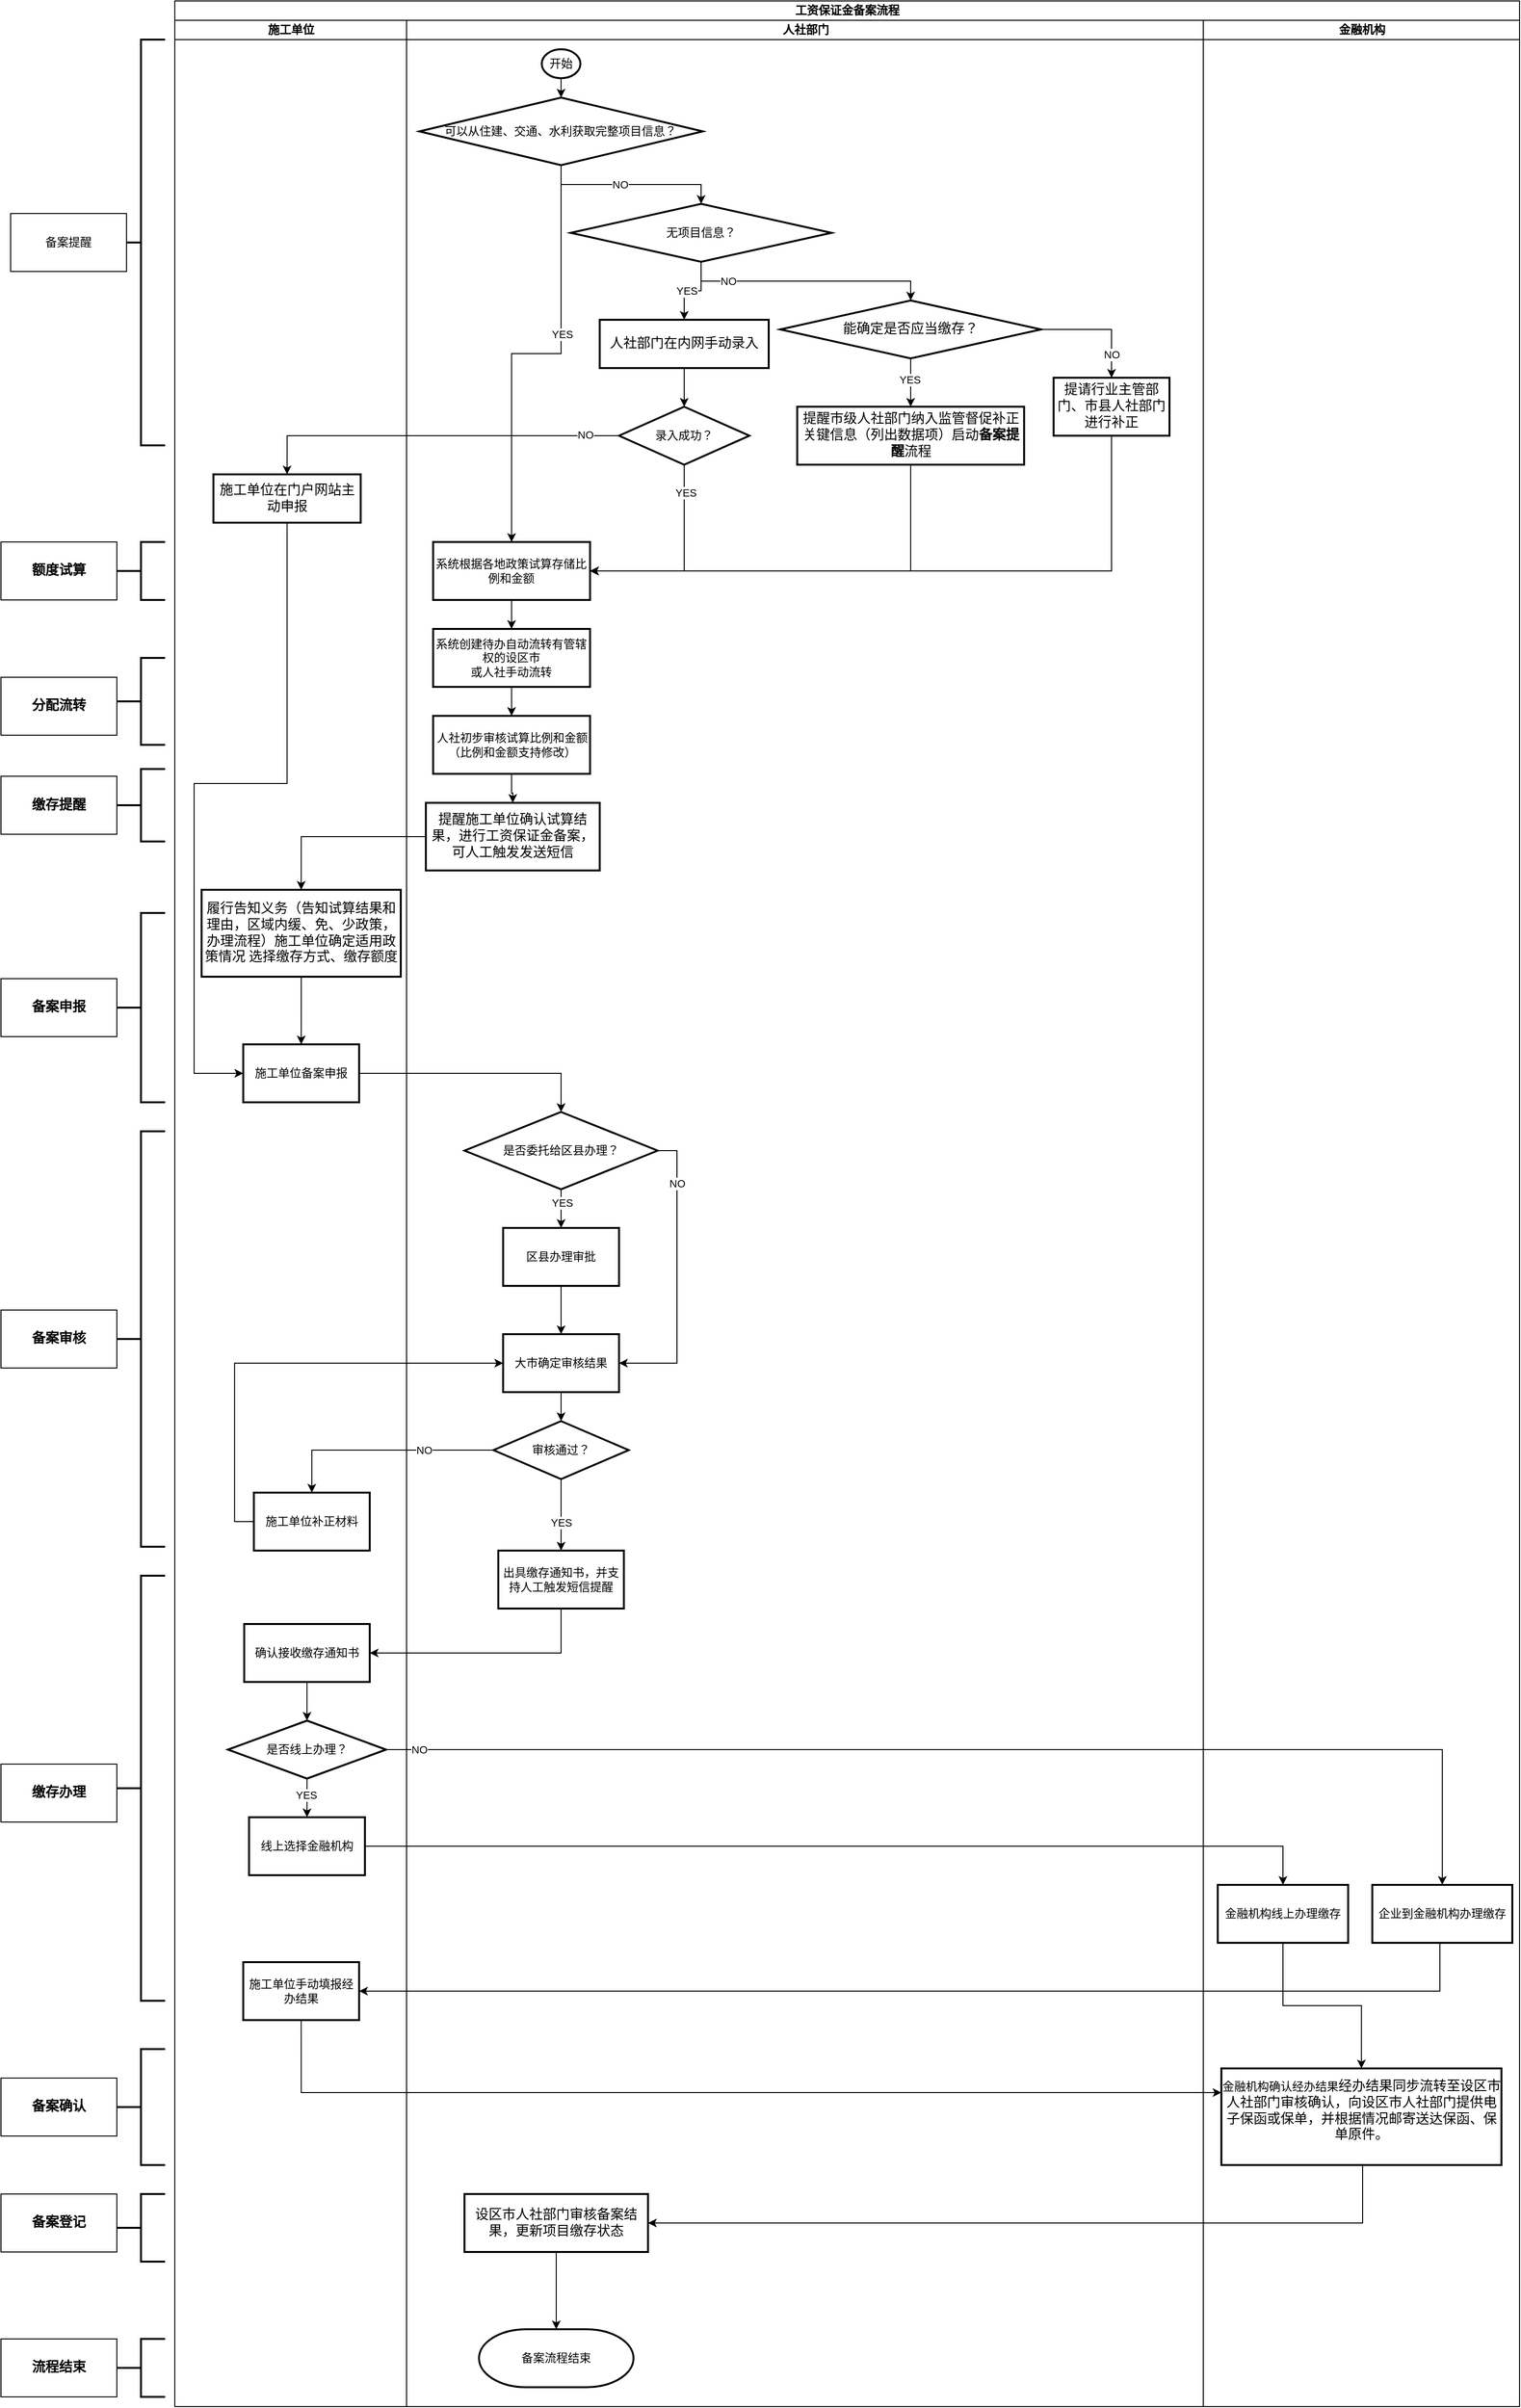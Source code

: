 <mxfile version="24.4.13" type="github">
  <diagram id="C5RBs43oDa-KdzZeNtuy" name="Page-1">
    <mxGraphModel dx="1878" dy="1183" grid="1" gridSize="10" guides="1" tooltips="1" connect="1" arrows="1" fold="1" page="1" pageScale="1" pageWidth="827" pageHeight="1169" math="0" shadow="0">
      <root>
        <mxCell id="WIyWlLk6GJQsqaUBKTNV-0" />
        <mxCell id="WIyWlLk6GJQsqaUBKTNV-1" parent="WIyWlLk6GJQsqaUBKTNV-0" />
        <mxCell id="9LDn9u9Lr8wdJQs9lt3B-1" value="工资保证金备案流程" style="swimlane;childLayout=stackLayout;resizeParent=1;resizeParentMax=0;startSize=20;html=1;" vertex="1" parent="WIyWlLk6GJQsqaUBKTNV-1">
          <mxGeometry x="200" y="150" width="1392.5" height="2490" as="geometry" />
        </mxCell>
        <mxCell id="9LDn9u9Lr8wdJQs9lt3B-2" value="施工单位" style="swimlane;startSize=20;html=1;" vertex="1" parent="9LDn9u9Lr8wdJQs9lt3B-1">
          <mxGeometry y="20" width="240" height="2470" as="geometry" />
        </mxCell>
        <mxCell id="9LDn9u9Lr8wdJQs9lt3B-81" value="" style="edgeStyle=orthogonalEdgeStyle;rounded=0;orthogonalLoop=1;jettySize=auto;html=1;" edge="1" parent="9LDn9u9Lr8wdJQs9lt3B-2" source="9LDn9u9Lr8wdJQs9lt3B-77" target="9LDn9u9Lr8wdJQs9lt3B-80">
          <mxGeometry relative="1" as="geometry" />
        </mxCell>
        <mxCell id="9LDn9u9Lr8wdJQs9lt3B-77" value="&lt;p class=&quot;MsoNormal&quot;&gt;&lt;span style=&quot;mso-spacerun:&#39;yes&#39;;font-family:宋体;mso-ascii-font-family:Calibri;&lt;br/&gt;mso-hansi-font-family:Calibri;mso-bidi-font-family:&#39;Times New Roman&#39;;font-size:10.5pt;&lt;br/&gt;mso-font-kerning:1.0pt;&quot;&gt;&lt;font face=&quot;宋体&quot;&gt;履行告知义务（告知试算结果和理由，区域内缓、免、少政策，办理流程）&lt;/font&gt;&lt;/span&gt;&lt;font style=&quot;font-family: 宋体; font-size: 10.5pt; background-color: initial;&quot; face=&quot;宋体&quot;&gt;施工单位确定适用政策情况&lt;/font&gt;&lt;span style=&quot;font-family: 宋体; font-size: 10.5pt; background-color: initial;&quot;&gt; &lt;/span&gt;&lt;font style=&quot;font-family: 宋体; font-size: 10.5pt; background-color: initial;&quot; face=&quot;宋体&quot;&gt;选择缴存方式、&lt;/font&gt;&lt;font style=&quot;font-family: 宋体; font-size: 10.5pt; background-color: initial;&quot; face=&quot;宋体&quot;&gt;缴存额度&lt;/font&gt;&lt;/p&gt;" style="whiteSpace=wrap;html=1;strokeWidth=2;" vertex="1" parent="9LDn9u9Lr8wdJQs9lt3B-2">
          <mxGeometry x="27.75" y="900" width="206.25" height="90" as="geometry" />
        </mxCell>
        <mxCell id="9LDn9u9Lr8wdJQs9lt3B-80" value="施工单位备案申报" style="whiteSpace=wrap;html=1;strokeWidth=2;" vertex="1" parent="9LDn9u9Lr8wdJQs9lt3B-2">
          <mxGeometry x="70.87" y="1060" width="120" height="60" as="geometry" />
        </mxCell>
        <mxCell id="9LDn9u9Lr8wdJQs9lt3B-83" style="edgeStyle=orthogonalEdgeStyle;rounded=0;orthogonalLoop=1;jettySize=auto;html=1;entryX=0;entryY=0.5;entryDx=0;entryDy=0;" edge="1" parent="9LDn9u9Lr8wdJQs9lt3B-2" source="9LDn9u9Lr8wdJQs9lt3B-26" target="9LDn9u9Lr8wdJQs9lt3B-80">
          <mxGeometry relative="1" as="geometry">
            <Array as="points">
              <mxPoint x="116" y="790" />
              <mxPoint x="20" y="790" />
              <mxPoint x="20" y="1090" />
            </Array>
          </mxGeometry>
        </mxCell>
        <mxCell id="9LDn9u9Lr8wdJQs9lt3B-26" value="&lt;p class=&quot;MsoNormal&quot;&gt;&lt;span style=&quot;mso-spacerun:&#39;yes&#39;;font-family:宋体;mso-ascii-font-family:Calibri;&lt;br/&gt;mso-hansi-font-family:Calibri;mso-bidi-font-family:&#39;Times New Roman&#39;;font-size:10.5pt;&lt;br/&gt;mso-font-kerning:1.0pt;&quot;&gt;施工单位在门户网站主动申报&lt;/span&gt;&lt;/p&gt;" style="whiteSpace=wrap;html=1;strokeWidth=2;" vertex="1" parent="9LDn9u9Lr8wdJQs9lt3B-2">
          <mxGeometry x="40" y="470" width="152.5" height="50" as="geometry" />
        </mxCell>
        <mxCell id="9LDn9u9Lr8wdJQs9lt3B-89" value="施工单位补正材料" style="whiteSpace=wrap;html=1;strokeWidth=2;" vertex="1" parent="9LDn9u9Lr8wdJQs9lt3B-2">
          <mxGeometry x="81.87" y="1524" width="120" height="60" as="geometry" />
        </mxCell>
        <mxCell id="9LDn9u9Lr8wdJQs9lt3B-99" value="" style="edgeStyle=orthogonalEdgeStyle;rounded=0;orthogonalLoop=1;jettySize=auto;html=1;" edge="1" parent="9LDn9u9Lr8wdJQs9lt3B-2" source="9LDn9u9Lr8wdJQs9lt3B-96" target="9LDn9u9Lr8wdJQs9lt3B-98">
          <mxGeometry relative="1" as="geometry" />
        </mxCell>
        <mxCell id="9LDn9u9Lr8wdJQs9lt3B-96" value="确认接收缴存通知书" style="whiteSpace=wrap;html=1;strokeWidth=2;" vertex="1" parent="9LDn9u9Lr8wdJQs9lt3B-2">
          <mxGeometry x="71.87" y="1660" width="130" height="60" as="geometry" />
        </mxCell>
        <mxCell id="9LDn9u9Lr8wdJQs9lt3B-101" value="" style="edgeStyle=orthogonalEdgeStyle;rounded=0;orthogonalLoop=1;jettySize=auto;html=1;" edge="1" parent="9LDn9u9Lr8wdJQs9lt3B-2" source="9LDn9u9Lr8wdJQs9lt3B-98" target="9LDn9u9Lr8wdJQs9lt3B-100">
          <mxGeometry relative="1" as="geometry" />
        </mxCell>
        <mxCell id="9LDn9u9Lr8wdJQs9lt3B-108" value="YES" style="edgeLabel;html=1;align=center;verticalAlign=middle;resizable=0;points=[];" vertex="1" connectable="0" parent="9LDn9u9Lr8wdJQs9lt3B-101">
          <mxGeometry x="-0.141" y="-1" relative="1" as="geometry">
            <mxPoint as="offset" />
          </mxGeometry>
        </mxCell>
        <mxCell id="9LDn9u9Lr8wdJQs9lt3B-98" value="是否线上办理？" style="rhombus;whiteSpace=wrap;html=1;strokeWidth=2;" vertex="1" parent="9LDn9u9Lr8wdJQs9lt3B-2">
          <mxGeometry x="55.01" y="1760" width="163.75" height="60" as="geometry" />
        </mxCell>
        <mxCell id="9LDn9u9Lr8wdJQs9lt3B-100" value="线上选择金融机构" style="whiteSpace=wrap;html=1;strokeWidth=2;" vertex="1" parent="9LDn9u9Lr8wdJQs9lt3B-2">
          <mxGeometry x="76.885" y="1860" width="120" height="60" as="geometry" />
        </mxCell>
        <mxCell id="9LDn9u9Lr8wdJQs9lt3B-109" value="施工单位手动填报经办结果" style="whiteSpace=wrap;html=1;strokeWidth=2;" vertex="1" parent="9LDn9u9Lr8wdJQs9lt3B-2">
          <mxGeometry x="70.865" y="2010" width="120" height="60" as="geometry" />
        </mxCell>
        <mxCell id="9LDn9u9Lr8wdJQs9lt3B-3" value="人社部门" style="swimlane;startSize=20;html=1;" vertex="1" parent="9LDn9u9Lr8wdJQs9lt3B-1">
          <mxGeometry x="240" y="20" width="825" height="2470" as="geometry" />
        </mxCell>
        <mxCell id="9LDn9u9Lr8wdJQs9lt3B-5" value="开始" style="strokeWidth=2;html=1;shape=mxgraph.flowchart.start_2;whiteSpace=wrap;" vertex="1" parent="9LDn9u9Lr8wdJQs9lt3B-3">
          <mxGeometry x="140" y="30" width="40" height="30" as="geometry" />
        </mxCell>
        <mxCell id="9LDn9u9Lr8wdJQs9lt3B-9" value="" style="edgeStyle=orthogonalEdgeStyle;rounded=0;orthogonalLoop=1;jettySize=auto;html=1;" edge="1" parent="9LDn9u9Lr8wdJQs9lt3B-3" source="9LDn9u9Lr8wdJQs9lt3B-6" target="9LDn9u9Lr8wdJQs9lt3B-8">
          <mxGeometry relative="1" as="geometry" />
        </mxCell>
        <mxCell id="9LDn9u9Lr8wdJQs9lt3B-10" value="YES" style="edgeLabel;html=1;align=center;verticalAlign=middle;resizable=0;points=[];" vertex="1" connectable="0" parent="9LDn9u9Lr8wdJQs9lt3B-9">
          <mxGeometry x="-0.209" y="1" relative="1" as="geometry">
            <mxPoint as="offset" />
          </mxGeometry>
        </mxCell>
        <mxCell id="9LDn9u9Lr8wdJQs9lt3B-6" value="可以从住建、交通、水利获取完整项目信息？" style="strokeWidth=2;html=1;shape=mxgraph.flowchart.decision;whiteSpace=wrap;" vertex="1" parent="9LDn9u9Lr8wdJQs9lt3B-3">
          <mxGeometry x="13.28" y="80" width="293.44" height="70" as="geometry" />
        </mxCell>
        <mxCell id="9LDn9u9Lr8wdJQs9lt3B-7" style="edgeStyle=orthogonalEdgeStyle;rounded=0;orthogonalLoop=1;jettySize=auto;html=1;entryX=0.5;entryY=0;entryDx=0;entryDy=0;entryPerimeter=0;" edge="1" parent="9LDn9u9Lr8wdJQs9lt3B-3" source="9LDn9u9Lr8wdJQs9lt3B-5" target="9LDn9u9Lr8wdJQs9lt3B-6">
          <mxGeometry relative="1" as="geometry" />
        </mxCell>
        <mxCell id="9LDn9u9Lr8wdJQs9lt3B-63" style="edgeStyle=orthogonalEdgeStyle;rounded=0;orthogonalLoop=1;jettySize=auto;html=1;entryX=0.5;entryY=0;entryDx=0;entryDy=0;" edge="1" parent="9LDn9u9Lr8wdJQs9lt3B-3" source="9LDn9u9Lr8wdJQs9lt3B-8" target="9LDn9u9Lr8wdJQs9lt3B-73">
          <mxGeometry relative="1" as="geometry" />
        </mxCell>
        <mxCell id="9LDn9u9Lr8wdJQs9lt3B-8" value="系统根据各地政策试算存储比例和金额" style="whiteSpace=wrap;html=1;strokeWidth=2;" vertex="1" parent="9LDn9u9Lr8wdJQs9lt3B-3">
          <mxGeometry x="27.49" y="540" width="162.51" height="60" as="geometry" />
        </mxCell>
        <mxCell id="9LDn9u9Lr8wdJQs9lt3B-32" value="" style="edgeStyle=orthogonalEdgeStyle;rounded=0;orthogonalLoop=1;jettySize=auto;html=1;entryX=0.5;entryY=0;entryDx=0;entryDy=0;entryPerimeter=0;" edge="1" parent="9LDn9u9Lr8wdJQs9lt3B-3" source="9LDn9u9Lr8wdJQs9lt3B-11" target="9LDn9u9Lr8wdJQs9lt3B-31">
          <mxGeometry relative="1" as="geometry" />
        </mxCell>
        <mxCell id="9LDn9u9Lr8wdJQs9lt3B-143" value="NO" style="edgeLabel;html=1;align=center;verticalAlign=middle;resizable=0;points=[];" vertex="1" connectable="0" parent="9LDn9u9Lr8wdJQs9lt3B-32">
          <mxGeometry x="-0.619" relative="1" as="geometry">
            <mxPoint x="-1" as="offset" />
          </mxGeometry>
        </mxCell>
        <mxCell id="9LDn9u9Lr8wdJQs9lt3B-11" value="无项目信息？" style="strokeWidth=2;html=1;shape=mxgraph.flowchart.decision;whiteSpace=wrap;" vertex="1" parent="9LDn9u9Lr8wdJQs9lt3B-3">
          <mxGeometry x="170" y="190" width="270" height="60" as="geometry" />
        </mxCell>
        <mxCell id="9LDn9u9Lr8wdJQs9lt3B-18" value="" style="edgeStyle=orthogonalEdgeStyle;rounded=0;orthogonalLoop=1;jettySize=auto;html=1;" edge="1" parent="9LDn9u9Lr8wdJQs9lt3B-3" source="9LDn9u9Lr8wdJQs9lt3B-14" target="9LDn9u9Lr8wdJQs9lt3B-17">
          <mxGeometry relative="1" as="geometry" />
        </mxCell>
        <mxCell id="9LDn9u9Lr8wdJQs9lt3B-14" value="&lt;p class=&quot;MsoNormal&quot;&gt;&lt;span style=&quot;mso-spacerun:&#39;yes&#39;;font-family:宋体;mso-ascii-font-family:Calibri;&lt;br/&gt;mso-hansi-font-family:Calibri;mso-bidi-font-family:&#39;Times New Roman&#39;;font-size:10.5pt;&lt;br/&gt;mso-font-kerning:1.0pt;&quot;&gt;人社部门在内网手动录入&lt;/span&gt;&lt;span style=&quot;mso-spacerun:&#39;yes&#39;;font-family:宋体;mso-ascii-font-family:Calibri;&lt;br/&gt;mso-hansi-font-family:Calibri;mso-bidi-font-family:&#39;Times New Roman&#39;;font-size:10.5pt;&lt;br/&gt;mso-font-kerning:1.0pt;&quot;&gt;&lt;/span&gt;&lt;/p&gt;" style="whiteSpace=wrap;html=1;strokeWidth=2;" vertex="1" parent="9LDn9u9Lr8wdJQs9lt3B-3">
          <mxGeometry x="200" y="310" width="175" height="50" as="geometry" />
        </mxCell>
        <mxCell id="9LDn9u9Lr8wdJQs9lt3B-12" value="" style="edgeStyle=orthogonalEdgeStyle;rounded=0;orthogonalLoop=1;jettySize=auto;html=1;" edge="1" parent="9LDn9u9Lr8wdJQs9lt3B-3" source="9LDn9u9Lr8wdJQs9lt3B-6" target="9LDn9u9Lr8wdJQs9lt3B-11">
          <mxGeometry relative="1" as="geometry" />
        </mxCell>
        <mxCell id="9LDn9u9Lr8wdJQs9lt3B-13" value="NO" style="edgeLabel;html=1;align=center;verticalAlign=middle;resizable=0;points=[];" vertex="1" connectable="0" parent="9LDn9u9Lr8wdJQs9lt3B-12">
          <mxGeometry x="-0.132" relative="1" as="geometry">
            <mxPoint as="offset" />
          </mxGeometry>
        </mxCell>
        <mxCell id="9LDn9u9Lr8wdJQs9lt3B-15" value="" style="edgeStyle=orthogonalEdgeStyle;rounded=0;orthogonalLoop=1;jettySize=auto;html=1;" edge="1" parent="9LDn9u9Lr8wdJQs9lt3B-3" source="9LDn9u9Lr8wdJQs9lt3B-11" target="9LDn9u9Lr8wdJQs9lt3B-14">
          <mxGeometry relative="1" as="geometry" />
        </mxCell>
        <mxCell id="9LDn9u9Lr8wdJQs9lt3B-16" value="YES" style="edgeLabel;html=1;align=center;verticalAlign=middle;resizable=0;points=[];" vertex="1" connectable="0" parent="9LDn9u9Lr8wdJQs9lt3B-15">
          <mxGeometry x="0.168" relative="1" as="geometry">
            <mxPoint as="offset" />
          </mxGeometry>
        </mxCell>
        <mxCell id="9LDn9u9Lr8wdJQs9lt3B-145" style="edgeStyle=orthogonalEdgeStyle;rounded=0;orthogonalLoop=1;jettySize=auto;html=1;entryX=1;entryY=0.5;entryDx=0;entryDy=0;exitX=0.5;exitY=1;exitDx=0;exitDy=0;" edge="1" parent="9LDn9u9Lr8wdJQs9lt3B-3" source="9LDn9u9Lr8wdJQs9lt3B-17" target="9LDn9u9Lr8wdJQs9lt3B-8">
          <mxGeometry relative="1" as="geometry" />
        </mxCell>
        <mxCell id="9LDn9u9Lr8wdJQs9lt3B-146" value="YES" style="edgeLabel;html=1;align=center;verticalAlign=middle;resizable=0;points=[];" vertex="1" connectable="0" parent="9LDn9u9Lr8wdJQs9lt3B-145">
          <mxGeometry x="-0.72" y="1" relative="1" as="geometry">
            <mxPoint as="offset" />
          </mxGeometry>
        </mxCell>
        <mxCell id="9LDn9u9Lr8wdJQs9lt3B-17" value="录入成功？" style="rhombus;whiteSpace=wrap;html=1;strokeWidth=2;" vertex="1" parent="9LDn9u9Lr8wdJQs9lt3B-3">
          <mxGeometry x="220" y="400" width="135" height="60" as="geometry" />
        </mxCell>
        <mxCell id="9LDn9u9Lr8wdJQs9lt3B-34" value="" style="edgeStyle=orthogonalEdgeStyle;rounded=0;orthogonalLoop=1;jettySize=auto;html=1;" edge="1" parent="9LDn9u9Lr8wdJQs9lt3B-3" source="9LDn9u9Lr8wdJQs9lt3B-31" target="9LDn9u9Lr8wdJQs9lt3B-33">
          <mxGeometry relative="1" as="geometry" />
        </mxCell>
        <mxCell id="9LDn9u9Lr8wdJQs9lt3B-35" value="YES" style="edgeLabel;html=1;align=center;verticalAlign=middle;resizable=0;points=[];" vertex="1" connectable="0" parent="9LDn9u9Lr8wdJQs9lt3B-34">
          <mxGeometry x="-0.133" y="-1" relative="1" as="geometry">
            <mxPoint as="offset" />
          </mxGeometry>
        </mxCell>
        <mxCell id="9LDn9u9Lr8wdJQs9lt3B-37" value="" style="edgeStyle=orthogonalEdgeStyle;rounded=0;orthogonalLoop=1;jettySize=auto;html=1;" edge="1" parent="9LDn9u9Lr8wdJQs9lt3B-3" source="9LDn9u9Lr8wdJQs9lt3B-31" target="9LDn9u9Lr8wdJQs9lt3B-36">
          <mxGeometry relative="1" as="geometry" />
        </mxCell>
        <mxCell id="9LDn9u9Lr8wdJQs9lt3B-38" value="NO" style="edgeLabel;html=1;align=center;verticalAlign=middle;resizable=0;points=[];" vertex="1" connectable="0" parent="9LDn9u9Lr8wdJQs9lt3B-37">
          <mxGeometry x="0.604" relative="1" as="geometry">
            <mxPoint as="offset" />
          </mxGeometry>
        </mxCell>
        <mxCell id="9LDn9u9Lr8wdJQs9lt3B-31" value="&lt;p class=&quot;MsoNormal&quot;&gt;&lt;span style=&quot;mso-spacerun:&#39;yes&#39;;font-family:宋体;mso-ascii-font-family:Calibri;&lt;br/&gt;mso-hansi-font-family:Calibri;mso-bidi-font-family:&#39;Times New Roman&#39;;font-size:10.5pt;&lt;br/&gt;mso-font-kerning:1.0pt;&quot;&gt;能确定是否应当缴存？&lt;/span&gt;&lt;/p&gt;" style="strokeWidth=2;html=1;shape=mxgraph.flowchart.decision;whiteSpace=wrap;" vertex="1" parent="9LDn9u9Lr8wdJQs9lt3B-3">
          <mxGeometry x="387" y="290" width="270" height="60" as="geometry" />
        </mxCell>
        <mxCell id="9LDn9u9Lr8wdJQs9lt3B-42" value="" style="edgeStyle=orthogonalEdgeStyle;rounded=0;orthogonalLoop=1;jettySize=auto;html=1;entryX=1;entryY=0.5;entryDx=0;entryDy=0;exitX=0.5;exitY=1;exitDx=0;exitDy=0;" edge="1" parent="9LDn9u9Lr8wdJQs9lt3B-3" source="9LDn9u9Lr8wdJQs9lt3B-33" target="9LDn9u9Lr8wdJQs9lt3B-8">
          <mxGeometry relative="1" as="geometry" />
        </mxCell>
        <mxCell id="9LDn9u9Lr8wdJQs9lt3B-33" value="&lt;p class=&quot;MsoNormal&quot;&gt;&lt;span style=&quot;mso-spacerun:&#39;yes&#39;;font-family:宋体;mso-ascii-font-family:Calibri;&lt;br/&gt;mso-hansi-font-family:Calibri;mso-bidi-font-family:&#39;Times New Roman&#39;;font-size:10.5pt;&lt;br/&gt;mso-font-kerning:1.0pt;&quot;&gt;提醒市级人社部门纳入监管&lt;/span&gt;&lt;span style=&quot;background-color: initial; font-family: 宋体; font-size: 10.5pt;&quot;&gt;督促补正关键信息（列出数据项）启动&lt;/span&gt;&lt;b style=&quot;background-color: initial;&quot;&gt;&lt;span style=&quot;font-family: 宋体; font-size: 10.5pt;&quot;&gt;备案提醒&lt;/span&gt;&lt;/b&gt;&lt;span style=&quot;background-color: initial; font-family: 宋体; font-size: 10.5pt;&quot;&gt;流程&lt;/span&gt;&lt;/p&gt;" style="whiteSpace=wrap;html=1;strokeWidth=2;" vertex="1" parent="9LDn9u9Lr8wdJQs9lt3B-3">
          <mxGeometry x="404.5" y="400" width="235" height="60" as="geometry" />
        </mxCell>
        <mxCell id="9LDn9u9Lr8wdJQs9lt3B-57" style="edgeStyle=orthogonalEdgeStyle;rounded=0;orthogonalLoop=1;jettySize=auto;html=1;entryX=1;entryY=0.5;entryDx=0;entryDy=0;exitX=0.5;exitY=1;exitDx=0;exitDy=0;" edge="1" parent="9LDn9u9Lr8wdJQs9lt3B-3" source="9LDn9u9Lr8wdJQs9lt3B-36" target="9LDn9u9Lr8wdJQs9lt3B-8">
          <mxGeometry relative="1" as="geometry">
            <Array as="points">
              <mxPoint x="730" y="570" />
            </Array>
          </mxGeometry>
        </mxCell>
        <mxCell id="9LDn9u9Lr8wdJQs9lt3B-36" value="&lt;p class=&quot;MsoNormal&quot;&gt;&lt;span style=&quot;mso-spacerun:&#39;yes&#39;;font-family:宋体;mso-ascii-font-family:Calibri;&lt;br/&gt;mso-hansi-font-family:Calibri;mso-bidi-font-family:&#39;Times New Roman&#39;;font-size:10.5pt;&lt;br/&gt;mso-font-kerning:1.0pt;&quot;&gt;提请行业主管部门、市县人社部门进行补正&lt;/span&gt;&lt;/p&gt;" style="whiteSpace=wrap;html=1;strokeWidth=2;" vertex="1" parent="9LDn9u9Lr8wdJQs9lt3B-3">
          <mxGeometry x="670" y="370" width="120" height="60" as="geometry" />
        </mxCell>
        <mxCell id="9LDn9u9Lr8wdJQs9lt3B-48" value="" style="edgeStyle=orthogonalEdgeStyle;rounded=0;orthogonalLoop=1;jettySize=auto;html=1;" edge="1" parent="9LDn9u9Lr8wdJQs9lt3B-3" source="9LDn9u9Lr8wdJQs9lt3B-45" target="9LDn9u9Lr8wdJQs9lt3B-47">
          <mxGeometry relative="1" as="geometry" />
        </mxCell>
        <mxCell id="9LDn9u9Lr8wdJQs9lt3B-49" value="YES" style="edgeLabel;html=1;align=center;verticalAlign=middle;resizable=0;points=[];" vertex="1" connectable="0" parent="9LDn9u9Lr8wdJQs9lt3B-48">
          <mxGeometry x="-0.289" y="1" relative="1" as="geometry">
            <mxPoint as="offset" />
          </mxGeometry>
        </mxCell>
        <mxCell id="9LDn9u9Lr8wdJQs9lt3B-60" style="edgeStyle=orthogonalEdgeStyle;rounded=0;orthogonalLoop=1;jettySize=auto;html=1;entryX=1;entryY=0.5;entryDx=0;entryDy=0;exitX=1;exitY=0.5;exitDx=0;exitDy=0;" edge="1" parent="9LDn9u9Lr8wdJQs9lt3B-3" source="9LDn9u9Lr8wdJQs9lt3B-45" target="9LDn9u9Lr8wdJQs9lt3B-50">
          <mxGeometry relative="1" as="geometry" />
        </mxCell>
        <mxCell id="9LDn9u9Lr8wdJQs9lt3B-61" value="NO" style="edgeLabel;html=1;align=center;verticalAlign=middle;resizable=0;points=[];" vertex="1" connectable="0" parent="9LDn9u9Lr8wdJQs9lt3B-60">
          <mxGeometry x="-0.638" relative="1" as="geometry">
            <mxPoint y="-1" as="offset" />
          </mxGeometry>
        </mxCell>
        <mxCell id="9LDn9u9Lr8wdJQs9lt3B-45" value="是否委托给区县办理？" style="rhombus;whiteSpace=wrap;html=1;strokeWidth=2;" vertex="1" parent="9LDn9u9Lr8wdJQs9lt3B-3">
          <mxGeometry x="60" y="1130" width="200" height="80" as="geometry" />
        </mxCell>
        <mxCell id="9LDn9u9Lr8wdJQs9lt3B-51" value="" style="edgeStyle=orthogonalEdgeStyle;rounded=0;orthogonalLoop=1;jettySize=auto;html=1;" edge="1" parent="9LDn9u9Lr8wdJQs9lt3B-3" source="9LDn9u9Lr8wdJQs9lt3B-47" target="9LDn9u9Lr8wdJQs9lt3B-50">
          <mxGeometry relative="1" as="geometry" />
        </mxCell>
        <mxCell id="9LDn9u9Lr8wdJQs9lt3B-47" value="区县办理审批" style="whiteSpace=wrap;html=1;strokeWidth=2;" vertex="1" parent="9LDn9u9Lr8wdJQs9lt3B-3">
          <mxGeometry x="100.01" y="1250" width="120" height="60" as="geometry" />
        </mxCell>
        <mxCell id="9LDn9u9Lr8wdJQs9lt3B-86" value="" style="edgeStyle=orthogonalEdgeStyle;rounded=0;orthogonalLoop=1;jettySize=auto;html=1;" edge="1" parent="9LDn9u9Lr8wdJQs9lt3B-3" source="9LDn9u9Lr8wdJQs9lt3B-50" target="9LDn9u9Lr8wdJQs9lt3B-85">
          <mxGeometry relative="1" as="geometry" />
        </mxCell>
        <mxCell id="9LDn9u9Lr8wdJQs9lt3B-50" value="大市确定审核结果" style="whiteSpace=wrap;html=1;strokeWidth=2;" vertex="1" parent="9LDn9u9Lr8wdJQs9lt3B-3">
          <mxGeometry x="100" y="1360" width="120" height="60" as="geometry" />
        </mxCell>
        <mxCell id="9LDn9u9Lr8wdJQs9lt3B-62" value="人社初步审核试算比例和金额（比例和金额支持修改）" style="whiteSpace=wrap;html=1;strokeWidth=2;" vertex="1" parent="9LDn9u9Lr8wdJQs9lt3B-3">
          <mxGeometry x="27.5" y="720" width="162.5" height="60" as="geometry" />
        </mxCell>
        <mxCell id="9LDn9u9Lr8wdJQs9lt3B-74" style="edgeStyle=orthogonalEdgeStyle;rounded=0;orthogonalLoop=1;jettySize=auto;html=1;entryX=0.5;entryY=0;entryDx=0;entryDy=0;" edge="1" parent="9LDn9u9Lr8wdJQs9lt3B-3" source="9LDn9u9Lr8wdJQs9lt3B-73" target="9LDn9u9Lr8wdJQs9lt3B-62">
          <mxGeometry relative="1" as="geometry" />
        </mxCell>
        <mxCell id="9LDn9u9Lr8wdJQs9lt3B-73" value="系统创建待办自动流转有管辖权的设区市&lt;div&gt;或&lt;span style=&quot;background-color: initial;&quot;&gt;人社手动流转&lt;/span&gt;&lt;/div&gt;" style="whiteSpace=wrap;html=1;strokeWidth=2;" vertex="1" parent="9LDn9u9Lr8wdJQs9lt3B-3">
          <mxGeometry x="27.49" y="630" width="162.51" height="60" as="geometry" />
        </mxCell>
        <mxCell id="9LDn9u9Lr8wdJQs9lt3B-65" value="&lt;p class=&quot;MsoNormal&quot;&gt;&lt;span style=&quot;mso-spacerun:&#39;yes&#39;;font-family:宋体;mso-ascii-font-family:Calibri;&lt;br/&gt;mso-hansi-font-family:Calibri;mso-bidi-font-family:&#39;Times New Roman&#39;;font-size:10.5pt;&lt;br/&gt;mso-font-kerning:1.0pt;&quot;&gt;提醒施工单位确认试算结果，进行工资保证金备案，可人工触发发送短信&lt;/span&gt;&lt;/p&gt;" style="whiteSpace=wrap;html=1;strokeWidth=2;" vertex="1" parent="9LDn9u9Lr8wdJQs9lt3B-3">
          <mxGeometry x="20" y="810" width="180" height="70" as="geometry" />
        </mxCell>
        <mxCell id="9LDn9u9Lr8wdJQs9lt3B-69" style="edgeStyle=orthogonalEdgeStyle;rounded=0;orthogonalLoop=1;jettySize=auto;html=1;entryX=0.5;entryY=0;entryDx=0;entryDy=0;" edge="1" parent="9LDn9u9Lr8wdJQs9lt3B-3" source="9LDn9u9Lr8wdJQs9lt3B-62" target="9LDn9u9Lr8wdJQs9lt3B-65">
          <mxGeometry relative="1" as="geometry" />
        </mxCell>
        <mxCell id="9LDn9u9Lr8wdJQs9lt3B-88" value="" style="edgeStyle=orthogonalEdgeStyle;rounded=0;orthogonalLoop=1;jettySize=auto;html=1;" edge="1" parent="9LDn9u9Lr8wdJQs9lt3B-3" source="9LDn9u9Lr8wdJQs9lt3B-85" target="9LDn9u9Lr8wdJQs9lt3B-87">
          <mxGeometry relative="1" as="geometry" />
        </mxCell>
        <mxCell id="9LDn9u9Lr8wdJQs9lt3B-92" value="YES" style="edgeLabel;html=1;align=center;verticalAlign=middle;resizable=0;points=[];" vertex="1" connectable="0" parent="9LDn9u9Lr8wdJQs9lt3B-88">
          <mxGeometry x="0.213" relative="1" as="geometry">
            <mxPoint as="offset" />
          </mxGeometry>
        </mxCell>
        <mxCell id="9LDn9u9Lr8wdJQs9lt3B-85" value="审核通过？" style="rhombus;whiteSpace=wrap;html=1;strokeWidth=2;" vertex="1" parent="9LDn9u9Lr8wdJQs9lt3B-3">
          <mxGeometry x="90" y="1450" width="140" height="60" as="geometry" />
        </mxCell>
        <mxCell id="9LDn9u9Lr8wdJQs9lt3B-87" value="出具缴存通知书，并支持人工触发短信提醒" style="whiteSpace=wrap;html=1;strokeWidth=2;" vertex="1" parent="9LDn9u9Lr8wdJQs9lt3B-3">
          <mxGeometry x="95.01" y="1584" width="130" height="60" as="geometry" />
        </mxCell>
        <mxCell id="9LDn9u9Lr8wdJQs9lt3B-123" value="&lt;p class=&quot;MsoNormal&quot;&gt;&lt;span style=&quot;font-family: 宋体; font-size: 10.5pt;&quot;&gt;设区市人社部门审核备案结果，更新项目缴存状态&lt;/span&gt;&lt;/p&gt;" style="whiteSpace=wrap;html=1;strokeWidth=2;" vertex="1" parent="9LDn9u9Lr8wdJQs9lt3B-3">
          <mxGeometry x="60" y="2250" width="190" height="60" as="geometry" />
        </mxCell>
        <mxCell id="9LDn9u9Lr8wdJQs9lt3B-147" value="备案流程结束" style="strokeWidth=2;html=1;shape=mxgraph.flowchart.terminator;whiteSpace=wrap;" vertex="1" parent="9LDn9u9Lr8wdJQs9lt3B-3">
          <mxGeometry x="75" y="2390" width="160" height="60" as="geometry" />
        </mxCell>
        <mxCell id="9LDn9u9Lr8wdJQs9lt3B-148" style="edgeStyle=orthogonalEdgeStyle;rounded=0;orthogonalLoop=1;jettySize=auto;html=1;entryX=0.5;entryY=0;entryDx=0;entryDy=0;entryPerimeter=0;" edge="1" parent="9LDn9u9Lr8wdJQs9lt3B-3" source="9LDn9u9Lr8wdJQs9lt3B-123" target="9LDn9u9Lr8wdJQs9lt3B-147">
          <mxGeometry relative="1" as="geometry" />
        </mxCell>
        <mxCell id="9LDn9u9Lr8wdJQs9lt3B-4" value="金融机构" style="swimlane;startSize=20;html=1;" vertex="1" parent="9LDn9u9Lr8wdJQs9lt3B-1">
          <mxGeometry x="1065" y="20" width="327.5" height="2470" as="geometry" />
        </mxCell>
        <mxCell id="9LDn9u9Lr8wdJQs9lt3B-102" value="企业到金融机构办理缴存" style="whiteSpace=wrap;html=1;strokeWidth=2;" vertex="1" parent="9LDn9u9Lr8wdJQs9lt3B-4">
          <mxGeometry x="175" y="1930" width="145" height="60" as="geometry" />
        </mxCell>
        <mxCell id="9LDn9u9Lr8wdJQs9lt3B-122" style="edgeStyle=orthogonalEdgeStyle;rounded=0;orthogonalLoop=1;jettySize=auto;html=1;entryX=0.5;entryY=0;entryDx=0;entryDy=0;" edge="1" parent="9LDn9u9Lr8wdJQs9lt3B-4" source="9LDn9u9Lr8wdJQs9lt3B-105" target="9LDn9u9Lr8wdJQs9lt3B-111">
          <mxGeometry relative="1" as="geometry" />
        </mxCell>
        <mxCell id="9LDn9u9Lr8wdJQs9lt3B-105" value="金融机构线上办理缴存" style="whiteSpace=wrap;html=1;strokeWidth=2;" vertex="1" parent="9LDn9u9Lr8wdJQs9lt3B-4">
          <mxGeometry x="15" y="1930" width="135" height="60" as="geometry" />
        </mxCell>
        <mxCell id="9LDn9u9Lr8wdJQs9lt3B-111" value="金融机构确认经办结果&lt;span style=&quot;text-indent: -94.5pt; background-color: initial; font-family: 宋体; font-size: 10.5pt;&quot;&gt;经办结果同步流转至&lt;/span&gt;&lt;span style=&quot;text-indent: -94.5pt; background-color: initial; font-family: 宋体; font-size: 10.5pt;&quot;&gt;设区市人社部门审核确认，向&lt;/span&gt;&lt;span style=&quot;text-indent: -94.5pt; background-color: initial; font-family: 宋体; font-size: 10.5pt;&quot;&gt;设区市人社部门提供电子保函或保单，并根据情况邮寄送达保函、保单原件。&lt;/span&gt;&lt;p style=&quot;margin-left:94.5pt;text-indent:-94.5pt;mso-char-indent-count:-9.0;&quot; class=&quot;MsoNormal&quot;&gt;&lt;span style=&quot;font-family: 宋体; font-size: 10.5pt;&quot;&gt;&lt;/span&gt;&lt;/p&gt;" style="whiteSpace=wrap;html=1;strokeWidth=2;" vertex="1" parent="9LDn9u9Lr8wdJQs9lt3B-4">
          <mxGeometry x="18.75" y="2120" width="290" height="100" as="geometry" />
        </mxCell>
        <mxCell id="9LDn9u9Lr8wdJQs9lt3B-78" style="edgeStyle=orthogonalEdgeStyle;rounded=0;orthogonalLoop=1;jettySize=auto;html=1;entryX=0.5;entryY=0;entryDx=0;entryDy=0;" edge="1" parent="9LDn9u9Lr8wdJQs9lt3B-1" source="9LDn9u9Lr8wdJQs9lt3B-65" target="9LDn9u9Lr8wdJQs9lt3B-77">
          <mxGeometry relative="1" as="geometry" />
        </mxCell>
        <mxCell id="9LDn9u9Lr8wdJQs9lt3B-27" style="edgeStyle=orthogonalEdgeStyle;rounded=0;orthogonalLoop=1;jettySize=auto;html=1;entryX=0.5;entryY=0;entryDx=0;entryDy=0;" edge="1" parent="9LDn9u9Lr8wdJQs9lt3B-1" source="9LDn9u9Lr8wdJQs9lt3B-17" target="9LDn9u9Lr8wdJQs9lt3B-26">
          <mxGeometry relative="1" as="geometry" />
        </mxCell>
        <mxCell id="9LDn9u9Lr8wdJQs9lt3B-30" value="NO" style="edgeLabel;html=1;align=center;verticalAlign=middle;resizable=0;points=[];" vertex="1" connectable="0" parent="9LDn9u9Lr8wdJQs9lt3B-27">
          <mxGeometry x="-0.815" y="-1" relative="1" as="geometry">
            <mxPoint as="offset" />
          </mxGeometry>
        </mxCell>
        <mxCell id="9LDn9u9Lr8wdJQs9lt3B-84" style="edgeStyle=orthogonalEdgeStyle;rounded=0;orthogonalLoop=1;jettySize=auto;html=1;entryX=0.5;entryY=0;entryDx=0;entryDy=0;" edge="1" parent="9LDn9u9Lr8wdJQs9lt3B-1" source="9LDn9u9Lr8wdJQs9lt3B-80" target="9LDn9u9Lr8wdJQs9lt3B-45">
          <mxGeometry relative="1" as="geometry">
            <mxPoint x="400" y="1170" as="targetPoint" />
          </mxGeometry>
        </mxCell>
        <mxCell id="9LDn9u9Lr8wdJQs9lt3B-90" value="" style="edgeStyle=orthogonalEdgeStyle;rounded=0;orthogonalLoop=1;jettySize=auto;html=1;entryX=0.5;entryY=0;entryDx=0;entryDy=0;" edge="1" parent="9LDn9u9Lr8wdJQs9lt3B-1" source="9LDn9u9Lr8wdJQs9lt3B-85" target="9LDn9u9Lr8wdJQs9lt3B-89">
          <mxGeometry relative="1" as="geometry" />
        </mxCell>
        <mxCell id="9LDn9u9Lr8wdJQs9lt3B-91" value="NO" style="edgeLabel;html=1;align=center;verticalAlign=middle;resizable=0;points=[];" vertex="1" connectable="0" parent="9LDn9u9Lr8wdJQs9lt3B-90">
          <mxGeometry x="-0.379" relative="1" as="geometry">
            <mxPoint as="offset" />
          </mxGeometry>
        </mxCell>
        <mxCell id="9LDn9u9Lr8wdJQs9lt3B-95" style="edgeStyle=orthogonalEdgeStyle;rounded=0;orthogonalLoop=1;jettySize=auto;html=1;entryX=0;entryY=0.5;entryDx=0;entryDy=0;exitX=0;exitY=0.5;exitDx=0;exitDy=0;" edge="1" parent="9LDn9u9Lr8wdJQs9lt3B-1" source="9LDn9u9Lr8wdJQs9lt3B-89" target="9LDn9u9Lr8wdJQs9lt3B-50">
          <mxGeometry relative="1" as="geometry" />
        </mxCell>
        <mxCell id="9LDn9u9Lr8wdJQs9lt3B-97" style="edgeStyle=orthogonalEdgeStyle;rounded=0;orthogonalLoop=1;jettySize=auto;html=1;entryX=1;entryY=0.5;entryDx=0;entryDy=0;" edge="1" parent="9LDn9u9Lr8wdJQs9lt3B-1" source="9LDn9u9Lr8wdJQs9lt3B-87" target="9LDn9u9Lr8wdJQs9lt3B-96">
          <mxGeometry relative="1" as="geometry">
            <Array as="points">
              <mxPoint x="400" y="1710" />
            </Array>
          </mxGeometry>
        </mxCell>
        <mxCell id="9LDn9u9Lr8wdJQs9lt3B-103" value="" style="edgeStyle=orthogonalEdgeStyle;rounded=0;orthogonalLoop=1;jettySize=auto;html=1;exitX=1;exitY=0.5;exitDx=0;exitDy=0;" edge="1" parent="9LDn9u9Lr8wdJQs9lt3B-1" source="9LDn9u9Lr8wdJQs9lt3B-98" target="9LDn9u9Lr8wdJQs9lt3B-102">
          <mxGeometry relative="1" as="geometry">
            <mxPoint x="253.28" y="1810.0" as="sourcePoint" />
          </mxGeometry>
        </mxCell>
        <mxCell id="9LDn9u9Lr8wdJQs9lt3B-107" value="NO" style="edgeLabel;html=1;align=center;verticalAlign=middle;resizable=0;points=[];" vertex="1" connectable="0" parent="9LDn9u9Lr8wdJQs9lt3B-103">
          <mxGeometry x="-0.945" relative="1" as="geometry">
            <mxPoint as="offset" />
          </mxGeometry>
        </mxCell>
        <mxCell id="9LDn9u9Lr8wdJQs9lt3B-106" value="" style="edgeStyle=orthogonalEdgeStyle;rounded=0;orthogonalLoop=1;jettySize=auto;html=1;" edge="1" parent="9LDn9u9Lr8wdJQs9lt3B-1" source="9LDn9u9Lr8wdJQs9lt3B-100" target="9LDn9u9Lr8wdJQs9lt3B-105">
          <mxGeometry relative="1" as="geometry" />
        </mxCell>
        <mxCell id="9LDn9u9Lr8wdJQs9lt3B-118" style="edgeStyle=orthogonalEdgeStyle;rounded=0;orthogonalLoop=1;jettySize=auto;html=1;entryX=1;entryY=0.5;entryDx=0;entryDy=0;exitX=0.5;exitY=1;exitDx=0;exitDy=0;" edge="1" parent="9LDn9u9Lr8wdJQs9lt3B-1" source="9LDn9u9Lr8wdJQs9lt3B-102" target="9LDn9u9Lr8wdJQs9lt3B-109">
          <mxGeometry relative="1" as="geometry">
            <Array as="points">
              <mxPoint x="1310" y="2010" />
              <mxPoint x="1310" y="2060" />
            </Array>
          </mxGeometry>
        </mxCell>
        <mxCell id="9LDn9u9Lr8wdJQs9lt3B-125" style="edgeStyle=orthogonalEdgeStyle;rounded=0;orthogonalLoop=1;jettySize=auto;html=1;entryX=0;entryY=0.25;entryDx=0;entryDy=0;exitX=0.5;exitY=1;exitDx=0;exitDy=0;" edge="1" parent="9LDn9u9Lr8wdJQs9lt3B-1" source="9LDn9u9Lr8wdJQs9lt3B-109" target="9LDn9u9Lr8wdJQs9lt3B-111">
          <mxGeometry relative="1" as="geometry" />
        </mxCell>
        <mxCell id="9LDn9u9Lr8wdJQs9lt3B-139" style="edgeStyle=orthogonalEdgeStyle;rounded=0;orthogonalLoop=1;jettySize=auto;html=1;entryX=1;entryY=0.5;entryDx=0;entryDy=0;exitX=0.5;exitY=1;exitDx=0;exitDy=0;" edge="1" parent="9LDn9u9Lr8wdJQs9lt3B-1" source="9LDn9u9Lr8wdJQs9lt3B-111" target="9LDn9u9Lr8wdJQs9lt3B-123">
          <mxGeometry relative="1" as="geometry">
            <Array as="points">
              <mxPoint x="1230" y="2240" />
              <mxPoint x="1230" y="2300" />
            </Array>
          </mxGeometry>
        </mxCell>
        <mxCell id="9LDn9u9Lr8wdJQs9lt3B-39" value="" style="strokeWidth=2;html=1;shape=mxgraph.flowchart.annotation_2;align=left;labelPosition=right;pointerEvents=1;" vertex="1" parent="WIyWlLk6GJQsqaUBKTNV-1">
          <mxGeometry x="140" y="190" width="50" height="420" as="geometry" />
        </mxCell>
        <mxCell id="9LDn9u9Lr8wdJQs9lt3B-40" value="备案提醒" style="whiteSpace=wrap;html=1;" vertex="1" parent="WIyWlLk6GJQsqaUBKTNV-1">
          <mxGeometry x="30" y="370" width="120" height="60" as="geometry" />
        </mxCell>
        <mxCell id="9LDn9u9Lr8wdJQs9lt3B-54" value="" style="strokeWidth=2;html=1;shape=mxgraph.flowchart.annotation_2;align=left;labelPosition=right;pointerEvents=1;" vertex="1" parent="WIyWlLk6GJQsqaUBKTNV-1">
          <mxGeometry x="140" y="710" width="50" height="60" as="geometry" />
        </mxCell>
        <mxCell id="9LDn9u9Lr8wdJQs9lt3B-55" value="&lt;p class=&quot;MsoNormal&quot;&gt;&lt;b&gt;&lt;span style=&quot;font-family: 宋体; font-size: 10.5pt;&quot;&gt;额度试算&lt;/span&gt;&lt;/b&gt;&lt;/p&gt;" style="whiteSpace=wrap;html=1;" vertex="1" parent="WIyWlLk6GJQsqaUBKTNV-1">
          <mxGeometry x="20" y="710" width="120" height="60" as="geometry" />
        </mxCell>
        <mxCell id="9LDn9u9Lr8wdJQs9lt3B-71" value="&lt;p class=&quot;MsoNormal&quot;&gt;&lt;b&gt;&lt;span style=&quot;font-family: 宋体; font-size: 10.5pt;&quot;&gt;分配流转&lt;/span&gt;&lt;/b&gt;&lt;br&gt;&lt;/p&gt;" style="whiteSpace=wrap;html=1;" vertex="1" parent="WIyWlLk6GJQsqaUBKTNV-1">
          <mxGeometry x="20" y="850" width="120" height="60" as="geometry" />
        </mxCell>
        <mxCell id="9LDn9u9Lr8wdJQs9lt3B-72" value="" style="strokeWidth=2;html=1;shape=mxgraph.flowchart.annotation_2;align=left;labelPosition=right;pointerEvents=1;" vertex="1" parent="WIyWlLk6GJQsqaUBKTNV-1">
          <mxGeometry x="140" y="830" width="50" height="90" as="geometry" />
        </mxCell>
        <mxCell id="9LDn9u9Lr8wdJQs9lt3B-75" value="&lt;p class=&quot;MsoNormal&quot;&gt;&lt;b&gt;&lt;span style=&quot;font-family: 宋体; font-size: 10.5pt;&quot;&gt;缴存提醒&lt;/span&gt;&lt;/b&gt;&lt;/p&gt;" style="whiteSpace=wrap;html=1;" vertex="1" parent="WIyWlLk6GJQsqaUBKTNV-1">
          <mxGeometry x="20" y="952.5" width="120" height="60" as="geometry" />
        </mxCell>
        <mxCell id="9LDn9u9Lr8wdJQs9lt3B-76" value="" style="strokeWidth=2;html=1;shape=mxgraph.flowchart.annotation_2;align=left;labelPosition=right;pointerEvents=1;" vertex="1" parent="WIyWlLk6GJQsqaUBKTNV-1">
          <mxGeometry x="140" y="945" width="50" height="75" as="geometry" />
        </mxCell>
        <mxCell id="9LDn9u9Lr8wdJQs9lt3B-127" value="&lt;p class=&quot;MsoNormal&quot;&gt;&lt;b&gt;&lt;span style=&quot;font-family: 宋体; font-size: 10.5pt;&quot;&gt;备案申报&lt;/span&gt;&lt;/b&gt;&lt;/p&gt;" style="whiteSpace=wrap;html=1;" vertex="1" parent="WIyWlLk6GJQsqaUBKTNV-1">
          <mxGeometry x="20" y="1162" width="120" height="60" as="geometry" />
        </mxCell>
        <mxCell id="9LDn9u9Lr8wdJQs9lt3B-128" value="" style="strokeWidth=2;html=1;shape=mxgraph.flowchart.annotation_2;align=left;labelPosition=right;pointerEvents=1;" vertex="1" parent="WIyWlLk6GJQsqaUBKTNV-1">
          <mxGeometry x="140" y="1094" width="50" height="196" as="geometry" />
        </mxCell>
        <mxCell id="9LDn9u9Lr8wdJQs9lt3B-129" value="&lt;p class=&quot;MsoNormal&quot;&gt;&lt;b&gt;&lt;span style=&quot;font-family: 宋体; font-size: 10.5pt;&quot;&gt;备案&lt;/span&gt;&lt;/b&gt;&lt;b style=&quot;background-color: initial;&quot;&gt;&lt;span style=&quot;font-family: 宋体; font-size: 10.5pt;&quot;&gt;审核&lt;/span&gt;&lt;/b&gt;&lt;/p&gt;" style="whiteSpace=wrap;html=1;" vertex="1" parent="WIyWlLk6GJQsqaUBKTNV-1">
          <mxGeometry x="20" y="1505" width="120" height="60" as="geometry" />
        </mxCell>
        <mxCell id="9LDn9u9Lr8wdJQs9lt3B-130" value="" style="strokeWidth=2;html=1;shape=mxgraph.flowchart.annotation_2;align=left;labelPosition=right;pointerEvents=1;" vertex="1" parent="WIyWlLk6GJQsqaUBKTNV-1">
          <mxGeometry x="140" y="1320" width="50" height="430" as="geometry" />
        </mxCell>
        <mxCell id="9LDn9u9Lr8wdJQs9lt3B-131" value="&lt;p class=&quot;MsoNormal&quot;&gt;&lt;b&gt;&lt;span style=&quot;font-family: 宋体; font-size: 10.5pt;&quot;&gt;缴存办理&lt;/span&gt;&lt;/b&gt;&lt;/p&gt;" style="whiteSpace=wrap;html=1;" vertex="1" parent="WIyWlLk6GJQsqaUBKTNV-1">
          <mxGeometry x="20" y="1975" width="120" height="60" as="geometry" />
        </mxCell>
        <mxCell id="9LDn9u9Lr8wdJQs9lt3B-132" value="" style="strokeWidth=2;html=1;shape=mxgraph.flowchart.annotation_2;align=left;labelPosition=right;pointerEvents=1;" vertex="1" parent="WIyWlLk6GJQsqaUBKTNV-1">
          <mxGeometry x="140" y="1780" width="50" height="440" as="geometry" />
        </mxCell>
        <mxCell id="9LDn9u9Lr8wdJQs9lt3B-137" value="&lt;p class=&quot;MsoNormal&quot;&gt;&lt;b&gt;&lt;span style=&quot;font-family: 宋体; font-size: 10.5pt;&quot;&gt;备案确认&lt;/span&gt;&lt;/b&gt;&lt;/p&gt;" style="whiteSpace=wrap;html=1;" vertex="1" parent="WIyWlLk6GJQsqaUBKTNV-1">
          <mxGeometry x="20" y="2300" width="120" height="60" as="geometry" />
        </mxCell>
        <mxCell id="9LDn9u9Lr8wdJQs9lt3B-138" value="" style="strokeWidth=2;html=1;shape=mxgraph.flowchart.annotation_2;align=left;labelPosition=right;pointerEvents=1;" vertex="1" parent="WIyWlLk6GJQsqaUBKTNV-1">
          <mxGeometry x="140" y="2270" width="50" height="120" as="geometry" />
        </mxCell>
        <mxCell id="9LDn9u9Lr8wdJQs9lt3B-140" value="&lt;p class=&quot;MsoNormal&quot;&gt;&lt;b&gt;&lt;span style=&quot;font-family: 宋体; font-size: 10.5pt;&quot;&gt;备案登记&lt;/span&gt;&lt;/b&gt;&lt;/p&gt;" style="whiteSpace=wrap;html=1;" vertex="1" parent="WIyWlLk6GJQsqaUBKTNV-1">
          <mxGeometry x="20" y="2420" width="120" height="60" as="geometry" />
        </mxCell>
        <mxCell id="9LDn9u9Lr8wdJQs9lt3B-141" value="" style="strokeWidth=2;html=1;shape=mxgraph.flowchart.annotation_2;align=left;labelPosition=right;pointerEvents=1;" vertex="1" parent="WIyWlLk6GJQsqaUBKTNV-1">
          <mxGeometry x="140" y="2420" width="50" height="70" as="geometry" />
        </mxCell>
        <mxCell id="9LDn9u9Lr8wdJQs9lt3B-149" value="&lt;p class=&quot;MsoNormal&quot;&gt;&lt;b&gt;&lt;span style=&quot;font-family: 宋体; font-size: 10.5pt;&quot;&gt;流程结束&lt;/span&gt;&lt;/b&gt;&lt;/p&gt;" style="whiteSpace=wrap;html=1;" vertex="1" parent="WIyWlLk6GJQsqaUBKTNV-1">
          <mxGeometry x="20" y="2570" width="120" height="60" as="geometry" />
        </mxCell>
        <mxCell id="9LDn9u9Lr8wdJQs9lt3B-150" value="" style="strokeWidth=2;html=1;shape=mxgraph.flowchart.annotation_2;align=left;labelPosition=right;pointerEvents=1;" vertex="1" parent="WIyWlLk6GJQsqaUBKTNV-1">
          <mxGeometry x="140" y="2570" width="50" height="60" as="geometry" />
        </mxCell>
      </root>
    </mxGraphModel>
  </diagram>
</mxfile>
